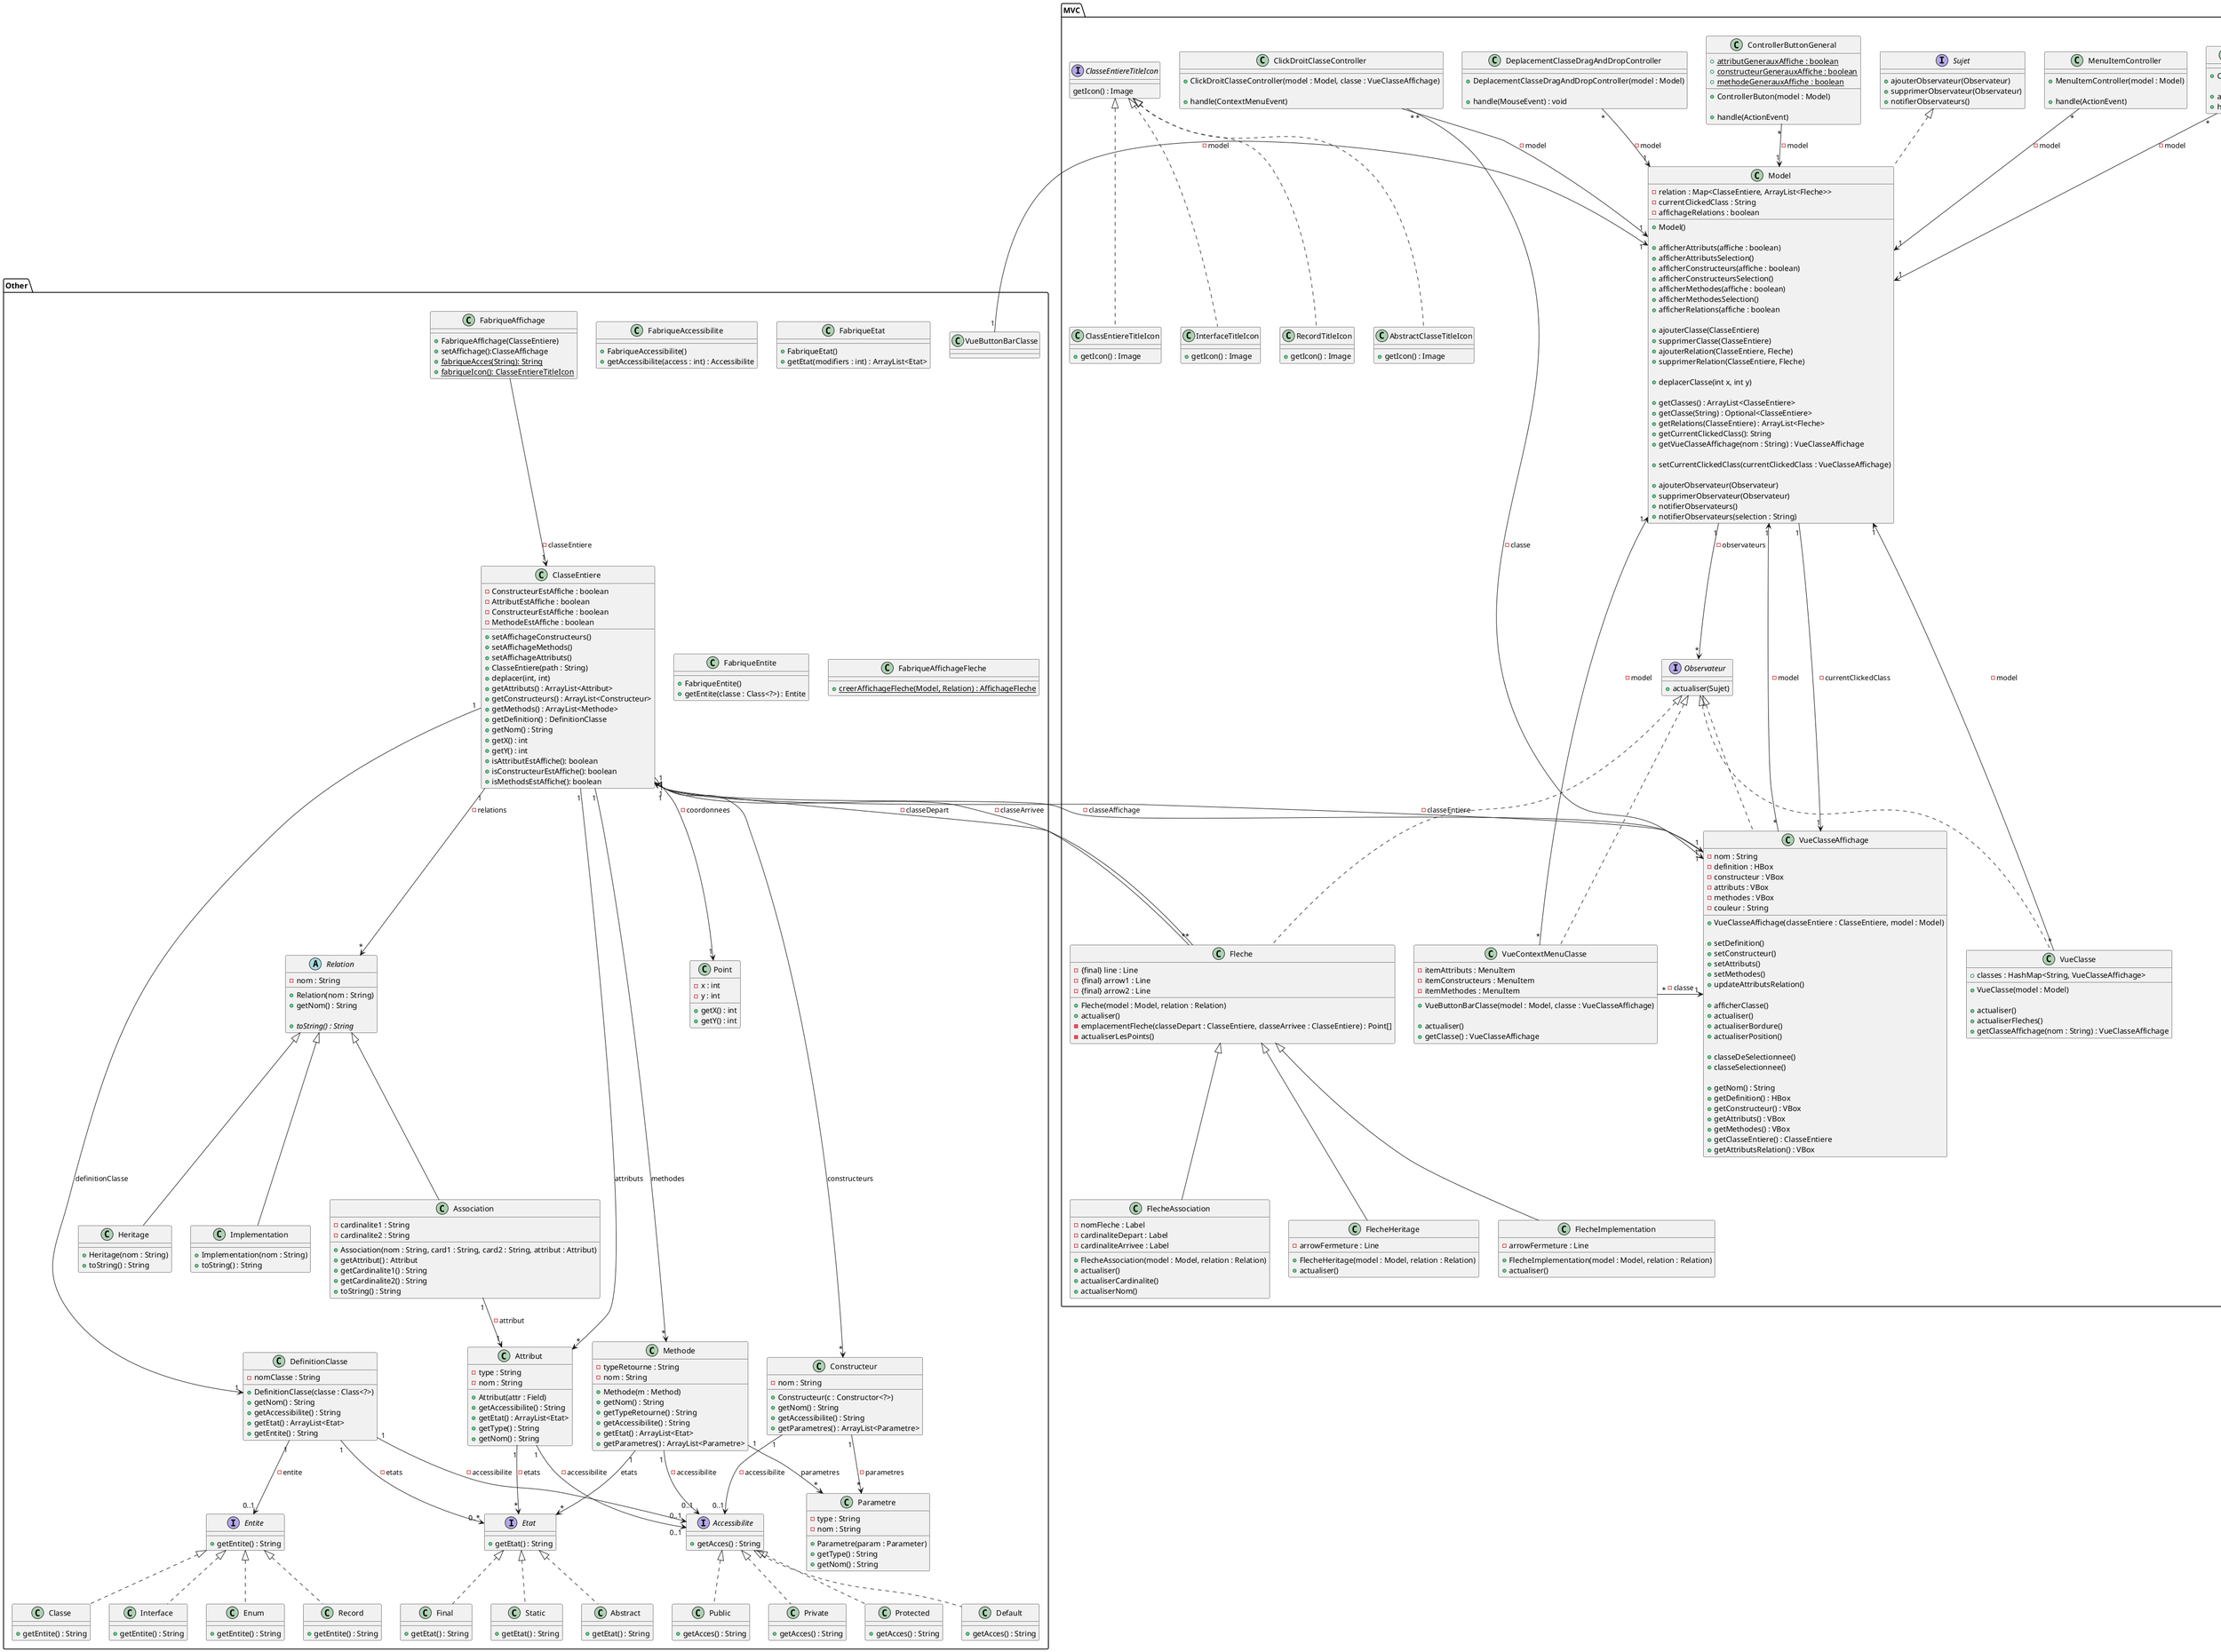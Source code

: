 @startuml
'https://plantuml.com/class-diagram

'TOTO: completer

package "MVC"{

    interface Sujet{
        +ajouterObservateur(Observateur)
        +supprimerObservateur(Observateur)
        +notifierObservateurs()
    }

    class Model implements Sujet{
        - relation : Map<ClasseEntiere, ArrayList<Fleche>>
        - currentClickedClass : String
        - affichageRelations : boolean
        + Model()

        + afficherAttributs(affiche : boolean)
        + afficherAttributsSelection()
        + afficherConstructeurs(affiche : boolean)
        + afficherConstructeursSelection()
        + afficherMethodes(affiche : boolean)
        + afficherMethodesSelection()
        + afficherRelations(affiche : boolean

        + ajouterClasse(ClasseEntiere)
        + supprimerClasse(ClasseEntiere)
        + ajouterRelation(ClasseEntiere, Fleche)
        + supprimerRelation(ClasseEntiere, Fleche)

        + deplacerClasse(int x, int y)

        + getClasses() : ArrayList<ClasseEntiere>
        + getClasse(String) : Optional<ClasseEntiere>
        + getRelations(ClasseEntiere) : ArrayList<Fleche>
        + getCurrentClickedClass(): String
        + getVueClasseAffichage(nom : String) : VueClasseAffichage

        + setCurrentClickedClass(currentClickedClass : VueClasseAffichage)

        + ajouterObservateur(Observateur)
        + supprimerObservateur(Observateur)
        + notifierObservateurs()
        + notifierObservateurs(selection : String)
    }

    'Observateurs'

    interface Observateur{
        +actualiser(Sujet)
    }

    class VueClasse implements Observateur{
        + classes : HashMap<String, VueClasseAffichage>

        +VueClasse(model : Model)

        +actualiser()
        +actualiserFleches()
        +getClasseAffichage(nom : String) : VueClasseAffichage
    }

    class VueClasseAffichage implements Observateur{
        -nom : String
        -definition : HBox
        -constructeur : VBox
        -attributs : VBox
        -methodes : VBox
        -couleur : String

        +VueClasseAffichage(classeEntiere : ClasseEntiere, model : Model)

        +setDefinition()
        +setConstructeur()
        +setAttributs()
        +setMethodes()
        +updateAttributsRelation()

        +afficherClasse()
        +actualiser()
        +actualiserBordure()
        +actualiserPosition()

        +classeDeSelectionnee()
        +classeSelectionnee()

        +getNom() : String
        +getDefinition() : HBox
        +getConstructeur() : VBox
        +getAttributs() : VBox
        +getMethodes() : VBox
        +getClasseEntiere() : ClasseEntiere
        +getAttributsRelation() : VBox
    }

    class VueContextMenuClasse implements Observateur{
        -itemAttributs : MenuItem
        -itemConstructeurs : MenuItem
        -itemMethodes : MenuItem

        +VueButtonBarClasse(model : Model, classe : VueClasseAffichage)

        +actualiser()
        +getClasse() : VueClasseAffichage
    }

    'Controlleurs'

    class ControllerButtonGeneral{
        +{static} attributGenerauxAffiche : boolean
        +{static} constructeurGenerauxAffiche : boolean
        +{static} methodeGenerauxAffiche : boolean

        +ControllerButon(model : Model)

        +handle(ActionEvent)
    }

    class DeplacementClasseDragAndDropController {
        + DeplacementClasseDragAndDropController(model : Model)

        + handle(MouseEvent) : void
    }

    class ClasseEntiereClickedController{
        + ClasseEntiereClickedController(Model)

        + addClickedEffect(ClasseAffichage)
        +handle(MouseEvent)
    }

    class MenuItemController{
        + MenuItemController(model : Model)

        + handle(ActionEvent)
    }

    class ClickDroitClasseController{
        + ClickDroitClasseController(model : Model, classe : VueClasseAffichage)

        + handle(ContextMenuEvent)
    }



    interface ClasseEntiereTitleIcon{
        getIcon() : Image
    }

    class AbstractClasseTitleIcon implements ClasseEntiereTitleIcon{
        +getIcon() : Image
    }

    class ClassEntiereTitleIcon implements ClasseEntiereTitleIcon{
        +getIcon() : Image
    }

    class InterfaceTitleIcon implements ClasseEntiereTitleIcon{
        +getIcon() : Image
    }

    class RecordTitleIcon implements ClasseEntiereTitleIcon{
        +getIcon() : Image
    }

    class Fleche implements Observateur {
        - {final} line : Line
        - {final} arrow1 : Line
        - {final} arrow2 : Line

        + Fleche(model : Model, relation : Relation)
        + actualiser()
        - emplacementFleche(classeDepart : ClasseEntiere, classeArrivee : ClasseEntiere) : Point[]
        - actualiserLesPoints()
    }

    class FlecheAssociation extends Fleche {
        - nomFleche : Label
        - cardinaliteDepart : Label
        - cardinaliteArrivee : Label

        + FlecheAssociation(model : Model, relation : Relation)
        + actualiser()
        + actualiserCardinalite()
        + actualiserNom()
    }

    class FlecheHeritage extends Fleche {
        - arrowFermeture : Line

        + FlecheHeritage(model : Model, relation : Relation)
        + actualiser()
    }

    class FlecheImplementation extends Fleche {
        - arrowFermeture : Line

        + FlecheImplementation(model : Model, relation : Relation)
        + actualiser()
    }

}
'Classes'

package "Other"{
class ClasseEntiere{
    -ConstructeurEstAffiche : boolean
    -AttributEstAffiche : boolean
    -ConstructeurEstAffiche : boolean
    -MethodeEstAffiche : boolean
    +setAffichageConstructeurs()
    +setAffichageMethods()
    +setAffichageAttributs()
    +ClasseEntiere(path : String)
    +deplacer(int, int)
    +getAttributs() : ArrayList<Attribut>
    +getConstructeurs() : ArrayList<Constructeur>
    +getMethods() : ArrayList<Methode>
    +getDefinition() : DefinitionClasse
    +getNom() : String
    +getX() : int
    +getY() : int
    +isAttributEstAffiche(): boolean
    +isConstructeurEstAffiche(): boolean
    +isMethodsEstAffiche(): boolean
}

interface Entite{
    +getEntite() : String
}

class Classe implements Entite{
    +getEntite() : String
}

class Interface implements Entite{
    +getEntite() : String
}

class Enum implements Entite{
    +getEntite() : String
}

class Record implements Entite{
    +getEntite() : String
}



interface Accessibilite{
    +getAcces() : String
}

class Public implements Accessibilite{
    +getAcces() : String
}

class Private implements Accessibilite{
    +getAcces() : String
}

class Protected implements Accessibilite{
    +getAcces() : String
}

class Default implements Accessibilite{
    +getAcces() : String
}

interface Etat{
    +getEtat() : String
}

class Abstract implements Etat{
    +getEtat() : String
}

class Final implements Etat{
    +getEtat() : String
}

class Static implements Etat{
    +getEtat() : String
}

class DefinitionClasse{
    -nomClasse : String

    +DefinitionClasse(classe : Class<?>)
    +getNom() : String
    +getAccessibilite() : String
    +getEtat() : ArrayList<Etat>
    +getEntite() : String
}

class Attribut{
    -type : String
    -nom : String
    +Attribut(attr : Field)
    +getAccessibilite() : String
    +getEtat() : ArrayList<Etat>
    +getType() : String
    +getNom() : String
}

class Methode{
    -typeRetourne : String
    -nom : String

    +Methode(m : Method)
    +getNom() : String
    +getTypeRetourne() : String
    +getAccessibilite() : String
    +getEtat() : ArrayList<Etat>
    +getParametres() : ArrayList<Parametre>
}

class Constructeur {
    - nom : String
    + Constructeur(c : Constructor<?>)
    + getNom() : String
    + getAccessibilite() : String
    + getParametres() : ArrayList<Parametre>
}

class Parametre{
    +Parametre(param : Parameter)
    -type : String
    -nom : String
    +getType() : String
    +getNom() : String
}

class Point{
    - x : int
    - y : int
    + getX() : int
    + getY() : int
}

abstract class Relation {
    - nom : String

    + Relation(nom : String)
    + getNom() : String

    {abstract} + toString() : String
}

class Association extends Relation {
    - cardinalite1 : String
    - cardinalite2 : String

    + Association(nom : String, card1 : String, card2 : String, attribut : Attribut)
    + getAttribut() : Attribut
    + getCardinalite1() : String
    + getCardinalite2() : String
    + toString() : String
}

class Heritage extends Relation {
    + Heritage(nom : String)
    + toString() : String
}

class Implementation extends Relation {
    + Implementation(nom : String)
    + toString() : String
}

class FabriqueAccessibilite {
    + FabriqueAccessibilite()
    + getAccessibilite(access : int) : Accessibilite
}

class FabriqueAffichage {
    + FabriqueAffichage(ClasseEntiere)
    + setAffichage():ClasseAffichage
    + {static}fabriqueAcces(String): String
    + {static}fabriqueIcon(): ClasseEntiereTitleIcon
}

class FabriqueEtat {
    + FabriqueEtat()
    + getEtat(modifiers : int) : ArrayList<Etat>
}

class FabriqueEntite {
    + FabriqueEntite()
    + getEntite(classe : Class<?>) : Entite
}

class FabriqueAffichageFleche {
    + {static} creerAffichageFleche(Model, Relation) : AffichageFleche
}


'-----------------------------------'
'Associations'

Model "1" --> "*" Observateur : -observateurs
Model "1" -> "1" VueClasseAffichage : -currentClickedClass

Attribut "1" --> "0..1" Accessibilite : -accessibilite
Attribut "1" --> "*" Etat : -etats

DefinitionClasse "1" --> "0..1" Accessibilite : -accessibilite
DefinitionClasse "1" --> "0..*" Etat : -etats
DefinitionClasse "1" --> "0..1" Entite : -entite

Constructeur "1" --> "0..1" Accessibilite : -accessibilite
Constructeur "1" --> "*" Parametre : -parametres

Methode "1" --> "0..1" Accessibilite : -accessibilite
Methode "1" --> "*" Etat : etats
Methode "1" --> "*" Parametre : parametres

'ClasseEntiere <-- FabriqueAffichageClasse :-Classe
ClasseEntiere "1" --> "1" DefinitionClasse : definitionClasse
ClasseEntiere "1" --> "*" Attribut : attributs
ClasseEntiere "1" --> "*" Methode : methodes
ClasseEntiere "1" --> "*" Constructeur : constructeurs
ClasseEntiere "1" --> "1" Point : -coordonnees
ClasseEntiere "1" --> "*" Relation : -relations
ClasseEntiere "1" --> "1" VueClasseAffichage : -classeAffichage
ClasseEntiere "1" <-- "1" VueClasseAffichage : -classeEntiere

DeplacementClasseDragAndDropController "*" --> "1" Model : -model
ClasseEntiereClickedController "*" --> "1" Model : -model
ControllerButtonGeneral "*" --> "1" Model : -model
MenuItemController "*" --> "1" Model : -model
ClickDroitClasseController "*" --> "1" Model : -model
ClickDroitClasseController "*" --> "1" VueClasseAffichage : -classe

VueButtonBarClasse "1" -> "1" Model : -model
VueClasse "*" -> "1" Model : -model
VueClasseAffichage "*" -> "1" Model : -model
VueContextMenuClasse "*" -> "1" Model : -model
VueContextMenuClasse "*" -> "1" VueClasseAffichage : -classe



FabriqueAffichage --> "1" ClasseEntiere : -classeEntiere
Association "1" --> "1" Attribut : -attribut
Fleche "*" --> "1" ClasseEntiere : -classeDepart
Fleche "*" --> "1" ClasseEntiere : -classeArrivee


@enduml